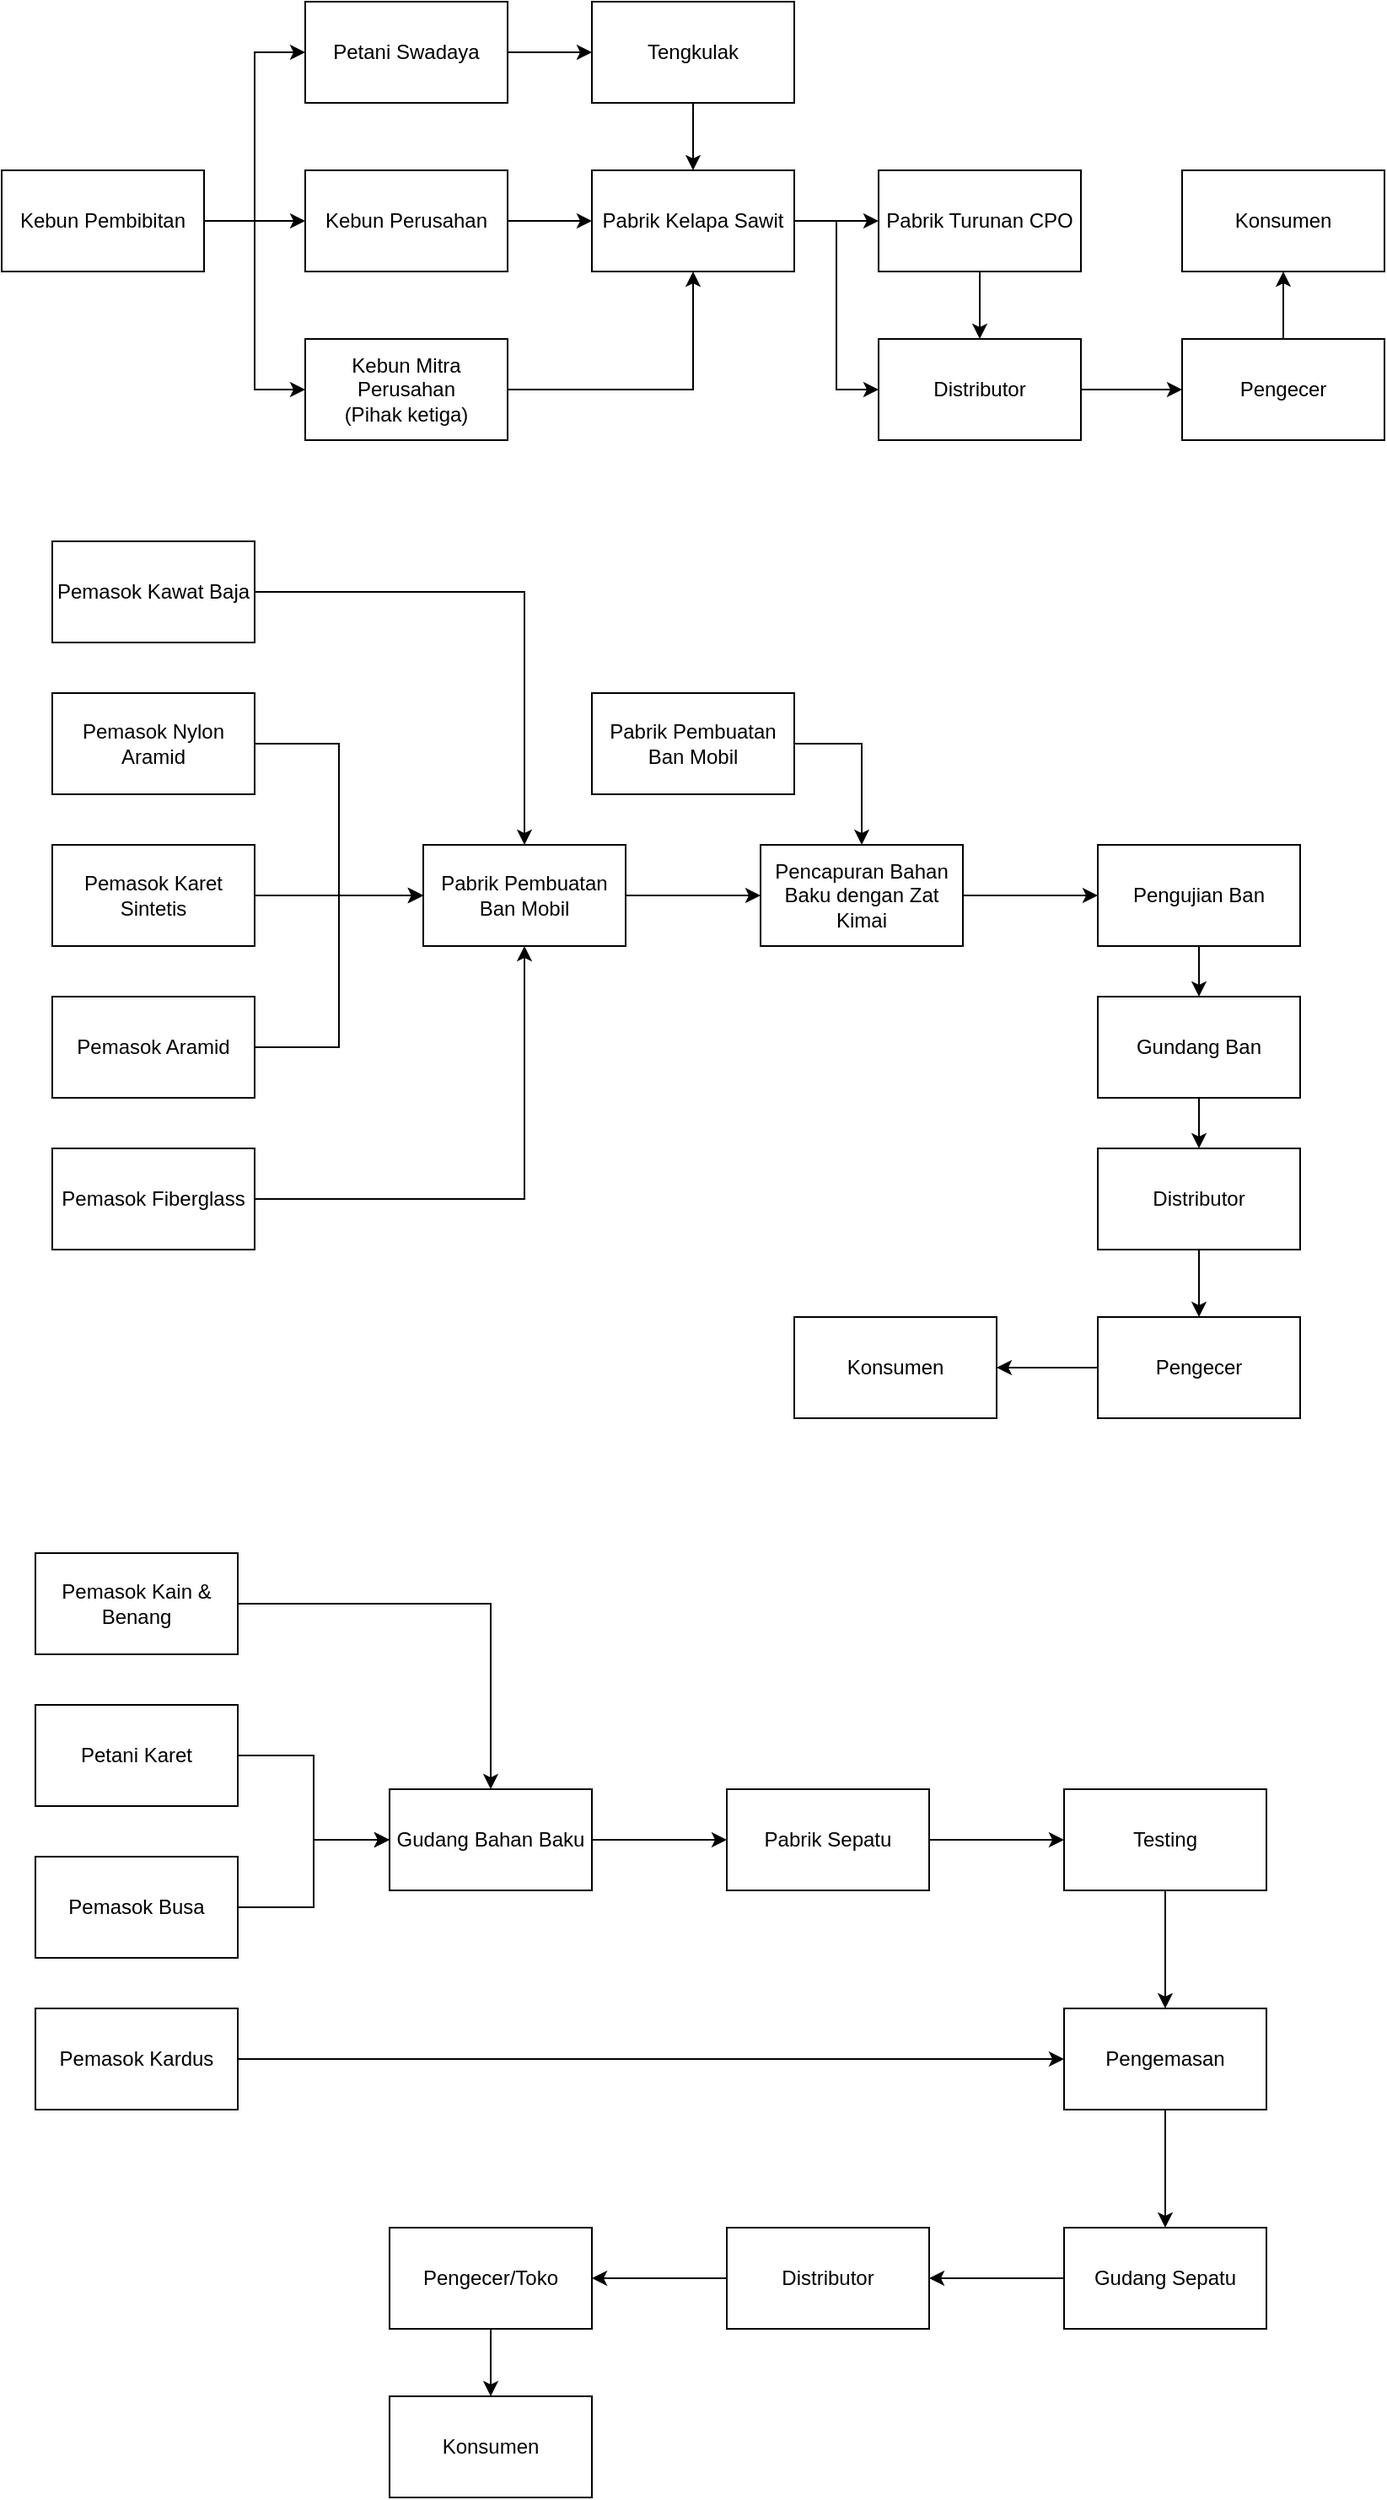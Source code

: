 <mxfile version="22.0.4" type="github">
  <diagram name="Page-1" id="KrlWbUvgsvfsjQbvGFXX">
    <mxGraphModel dx="1726" dy="1274" grid="1" gridSize="10" guides="1" tooltips="1" connect="1" arrows="1" fold="1" page="1" pageScale="1" pageWidth="850" pageHeight="1100" math="0" shadow="0">
      <root>
        <mxCell id="0" />
        <mxCell id="1" parent="0" />
        <mxCell id="RkLfia9Nj0nkvKxhkF3L-8" value="" style="edgeStyle=orthogonalEdgeStyle;rounded=0;orthogonalLoop=1;jettySize=auto;html=1;" edge="1" parent="1" source="RkLfia9Nj0nkvKxhkF3L-1" target="RkLfia9Nj0nkvKxhkF3L-4">
          <mxGeometry relative="1" as="geometry" />
        </mxCell>
        <mxCell id="RkLfia9Nj0nkvKxhkF3L-1" value="Petani Swadaya" style="rounded=0;whiteSpace=wrap;html=1;" vertex="1" parent="1">
          <mxGeometry x="190" y="40" width="120" height="60" as="geometry" />
        </mxCell>
        <mxCell id="RkLfia9Nj0nkvKxhkF3L-9" style="edgeStyle=orthogonalEdgeStyle;rounded=0;orthogonalLoop=1;jettySize=auto;html=1;entryX=0;entryY=0.5;entryDx=0;entryDy=0;" edge="1" parent="1" source="RkLfia9Nj0nkvKxhkF3L-2" target="RkLfia9Nj0nkvKxhkF3L-5">
          <mxGeometry relative="1" as="geometry" />
        </mxCell>
        <mxCell id="RkLfia9Nj0nkvKxhkF3L-2" value="Kebun Perusahan" style="rounded=0;whiteSpace=wrap;html=1;" vertex="1" parent="1">
          <mxGeometry x="190" y="140" width="120" height="60" as="geometry" />
        </mxCell>
        <mxCell id="RkLfia9Nj0nkvKxhkF3L-10" style="edgeStyle=orthogonalEdgeStyle;rounded=0;orthogonalLoop=1;jettySize=auto;html=1;entryX=0.5;entryY=1;entryDx=0;entryDy=0;" edge="1" parent="1" source="RkLfia9Nj0nkvKxhkF3L-3" target="RkLfia9Nj0nkvKxhkF3L-5">
          <mxGeometry relative="1" as="geometry" />
        </mxCell>
        <mxCell id="RkLfia9Nj0nkvKxhkF3L-3" value="Kebun Mitra Perusahan &lt;br&gt;(Pihak ketiga)" style="rounded=0;whiteSpace=wrap;html=1;" vertex="1" parent="1">
          <mxGeometry x="190" y="240" width="120" height="60" as="geometry" />
        </mxCell>
        <mxCell id="RkLfia9Nj0nkvKxhkF3L-11" value="" style="edgeStyle=orthogonalEdgeStyle;rounded=0;orthogonalLoop=1;jettySize=auto;html=1;" edge="1" parent="1" source="RkLfia9Nj0nkvKxhkF3L-4" target="RkLfia9Nj0nkvKxhkF3L-5">
          <mxGeometry relative="1" as="geometry" />
        </mxCell>
        <mxCell id="RkLfia9Nj0nkvKxhkF3L-4" value="Tengkulak" style="rounded=0;whiteSpace=wrap;html=1;" vertex="1" parent="1">
          <mxGeometry x="360" y="40" width="120" height="60" as="geometry" />
        </mxCell>
        <mxCell id="RkLfia9Nj0nkvKxhkF3L-12" value="" style="edgeStyle=orthogonalEdgeStyle;rounded=0;orthogonalLoop=1;jettySize=auto;html=1;" edge="1" parent="1" source="RkLfia9Nj0nkvKxhkF3L-5" target="RkLfia9Nj0nkvKxhkF3L-6">
          <mxGeometry relative="1" as="geometry" />
        </mxCell>
        <mxCell id="RkLfia9Nj0nkvKxhkF3L-15" style="edgeStyle=orthogonalEdgeStyle;rounded=0;orthogonalLoop=1;jettySize=auto;html=1;entryX=0;entryY=0.5;entryDx=0;entryDy=0;" edge="1" parent="1" source="RkLfia9Nj0nkvKxhkF3L-5" target="RkLfia9Nj0nkvKxhkF3L-13">
          <mxGeometry relative="1" as="geometry" />
        </mxCell>
        <mxCell id="RkLfia9Nj0nkvKxhkF3L-5" value="Pabrik Kelapa Sawit" style="rounded=0;whiteSpace=wrap;html=1;" vertex="1" parent="1">
          <mxGeometry x="360" y="140" width="120" height="60" as="geometry" />
        </mxCell>
        <mxCell id="RkLfia9Nj0nkvKxhkF3L-14" value="" style="edgeStyle=orthogonalEdgeStyle;rounded=0;orthogonalLoop=1;jettySize=auto;html=1;" edge="1" parent="1" source="RkLfia9Nj0nkvKxhkF3L-6" target="RkLfia9Nj0nkvKxhkF3L-13">
          <mxGeometry relative="1" as="geometry" />
        </mxCell>
        <mxCell id="RkLfia9Nj0nkvKxhkF3L-6" value="Pabrik Turunan CPO" style="rounded=0;whiteSpace=wrap;html=1;" vertex="1" parent="1">
          <mxGeometry x="530" y="140" width="120" height="60" as="geometry" />
        </mxCell>
        <mxCell id="RkLfia9Nj0nkvKxhkF3L-17" value="" style="edgeStyle=orthogonalEdgeStyle;rounded=0;orthogonalLoop=1;jettySize=auto;html=1;" edge="1" parent="1" source="RkLfia9Nj0nkvKxhkF3L-13" target="RkLfia9Nj0nkvKxhkF3L-16">
          <mxGeometry relative="1" as="geometry" />
        </mxCell>
        <mxCell id="RkLfia9Nj0nkvKxhkF3L-13" value="Distributor" style="rounded=0;whiteSpace=wrap;html=1;" vertex="1" parent="1">
          <mxGeometry x="530" y="240" width="120" height="60" as="geometry" />
        </mxCell>
        <mxCell id="RkLfia9Nj0nkvKxhkF3L-19" value="" style="edgeStyle=orthogonalEdgeStyle;rounded=0;orthogonalLoop=1;jettySize=auto;html=1;" edge="1" parent="1" source="RkLfia9Nj0nkvKxhkF3L-16" target="RkLfia9Nj0nkvKxhkF3L-18">
          <mxGeometry relative="1" as="geometry" />
        </mxCell>
        <mxCell id="RkLfia9Nj0nkvKxhkF3L-16" value="Pengecer" style="rounded=0;whiteSpace=wrap;html=1;" vertex="1" parent="1">
          <mxGeometry x="710" y="240" width="120" height="60" as="geometry" />
        </mxCell>
        <mxCell id="RkLfia9Nj0nkvKxhkF3L-18" value="Konsumen" style="rounded=0;whiteSpace=wrap;html=1;" vertex="1" parent="1">
          <mxGeometry x="710" y="140" width="120" height="60" as="geometry" />
        </mxCell>
        <mxCell id="RkLfia9Nj0nkvKxhkF3L-21" style="edgeStyle=orthogonalEdgeStyle;rounded=0;orthogonalLoop=1;jettySize=auto;html=1;entryX=0;entryY=0.5;entryDx=0;entryDy=0;" edge="1" parent="1" source="RkLfia9Nj0nkvKxhkF3L-20" target="RkLfia9Nj0nkvKxhkF3L-2">
          <mxGeometry relative="1" as="geometry" />
        </mxCell>
        <mxCell id="RkLfia9Nj0nkvKxhkF3L-22" style="edgeStyle=orthogonalEdgeStyle;rounded=0;orthogonalLoop=1;jettySize=auto;html=1;entryX=0;entryY=0.5;entryDx=0;entryDy=0;" edge="1" parent="1" source="RkLfia9Nj0nkvKxhkF3L-20" target="RkLfia9Nj0nkvKxhkF3L-1">
          <mxGeometry relative="1" as="geometry" />
        </mxCell>
        <mxCell id="RkLfia9Nj0nkvKxhkF3L-23" style="edgeStyle=orthogonalEdgeStyle;rounded=0;orthogonalLoop=1;jettySize=auto;html=1;entryX=0;entryY=0.5;entryDx=0;entryDy=0;" edge="1" parent="1" source="RkLfia9Nj0nkvKxhkF3L-20" target="RkLfia9Nj0nkvKxhkF3L-3">
          <mxGeometry relative="1" as="geometry" />
        </mxCell>
        <mxCell id="RkLfia9Nj0nkvKxhkF3L-20" value="Kebun Pembibitan" style="rounded=0;whiteSpace=wrap;html=1;" vertex="1" parent="1">
          <mxGeometry x="10" y="140" width="120" height="60" as="geometry" />
        </mxCell>
        <mxCell id="RkLfia9Nj0nkvKxhkF3L-30" style="edgeStyle=orthogonalEdgeStyle;rounded=0;orthogonalLoop=1;jettySize=auto;html=1;entryX=0.5;entryY=0;entryDx=0;entryDy=0;" edge="1" parent="1" source="RkLfia9Nj0nkvKxhkF3L-24" target="RkLfia9Nj0nkvKxhkF3L-29">
          <mxGeometry relative="1" as="geometry" />
        </mxCell>
        <mxCell id="RkLfia9Nj0nkvKxhkF3L-24" value="Pemasok Kawat Baja" style="rounded=0;whiteSpace=wrap;html=1;" vertex="1" parent="1">
          <mxGeometry x="40" y="360" width="120" height="60" as="geometry" />
        </mxCell>
        <mxCell id="RkLfia9Nj0nkvKxhkF3L-33" style="edgeStyle=orthogonalEdgeStyle;rounded=0;orthogonalLoop=1;jettySize=auto;html=1;entryX=0;entryY=0.5;entryDx=0;entryDy=0;" edge="1" parent="1" source="RkLfia9Nj0nkvKxhkF3L-25" target="RkLfia9Nj0nkvKxhkF3L-29">
          <mxGeometry relative="1" as="geometry" />
        </mxCell>
        <mxCell id="RkLfia9Nj0nkvKxhkF3L-25" value="Pemasok Nylon Aramid" style="rounded=0;whiteSpace=wrap;html=1;" vertex="1" parent="1">
          <mxGeometry x="40" y="450" width="120" height="60" as="geometry" />
        </mxCell>
        <mxCell id="RkLfia9Nj0nkvKxhkF3L-32" style="edgeStyle=orthogonalEdgeStyle;rounded=0;orthogonalLoop=1;jettySize=auto;html=1;exitX=1;exitY=0.5;exitDx=0;exitDy=0;entryX=0;entryY=0.5;entryDx=0;entryDy=0;" edge="1" parent="1" source="RkLfia9Nj0nkvKxhkF3L-26" target="RkLfia9Nj0nkvKxhkF3L-29">
          <mxGeometry relative="1" as="geometry" />
        </mxCell>
        <mxCell id="RkLfia9Nj0nkvKxhkF3L-26" value="Pemasok Karet Sintetis" style="rounded=0;whiteSpace=wrap;html=1;" vertex="1" parent="1">
          <mxGeometry x="40" y="540" width="120" height="60" as="geometry" />
        </mxCell>
        <mxCell id="RkLfia9Nj0nkvKxhkF3L-34" style="edgeStyle=orthogonalEdgeStyle;rounded=0;orthogonalLoop=1;jettySize=auto;html=1;entryX=0;entryY=0.5;entryDx=0;entryDy=0;" edge="1" parent="1" source="RkLfia9Nj0nkvKxhkF3L-27" target="RkLfia9Nj0nkvKxhkF3L-29">
          <mxGeometry relative="1" as="geometry" />
        </mxCell>
        <mxCell id="RkLfia9Nj0nkvKxhkF3L-27" value="Pemasok Aramid" style="rounded=0;whiteSpace=wrap;html=1;" vertex="1" parent="1">
          <mxGeometry x="40" y="630" width="120" height="60" as="geometry" />
        </mxCell>
        <mxCell id="RkLfia9Nj0nkvKxhkF3L-35" style="edgeStyle=orthogonalEdgeStyle;rounded=0;orthogonalLoop=1;jettySize=auto;html=1;entryX=0.5;entryY=1;entryDx=0;entryDy=0;" edge="1" parent="1" source="RkLfia9Nj0nkvKxhkF3L-28" target="RkLfia9Nj0nkvKxhkF3L-29">
          <mxGeometry relative="1" as="geometry" />
        </mxCell>
        <mxCell id="RkLfia9Nj0nkvKxhkF3L-28" value="Pemasok Fiberglass" style="rounded=0;whiteSpace=wrap;html=1;" vertex="1" parent="1">
          <mxGeometry x="40" y="720" width="120" height="60" as="geometry" />
        </mxCell>
        <mxCell id="RkLfia9Nj0nkvKxhkF3L-38" style="edgeStyle=orthogonalEdgeStyle;rounded=0;orthogonalLoop=1;jettySize=auto;html=1;entryX=0;entryY=0.5;entryDx=0;entryDy=0;" edge="1" parent="1" source="RkLfia9Nj0nkvKxhkF3L-29" target="RkLfia9Nj0nkvKxhkF3L-37">
          <mxGeometry relative="1" as="geometry" />
        </mxCell>
        <mxCell id="RkLfia9Nj0nkvKxhkF3L-29" value="Pabrik Pembuatan Ban Mobil" style="rounded=0;whiteSpace=wrap;html=1;" vertex="1" parent="1">
          <mxGeometry x="260" y="540" width="120" height="60" as="geometry" />
        </mxCell>
        <mxCell id="RkLfia9Nj0nkvKxhkF3L-39" style="edgeStyle=orthogonalEdgeStyle;rounded=0;orthogonalLoop=1;jettySize=auto;html=1;entryX=0.5;entryY=0;entryDx=0;entryDy=0;" edge="1" parent="1" source="RkLfia9Nj0nkvKxhkF3L-36" target="RkLfia9Nj0nkvKxhkF3L-37">
          <mxGeometry relative="1" as="geometry">
            <Array as="points">
              <mxPoint x="520" y="480" />
            </Array>
          </mxGeometry>
        </mxCell>
        <mxCell id="RkLfia9Nj0nkvKxhkF3L-36" value="Pabrik Pembuatan Ban Mobil" style="rounded=0;whiteSpace=wrap;html=1;" vertex="1" parent="1">
          <mxGeometry x="360" y="450" width="120" height="60" as="geometry" />
        </mxCell>
        <mxCell id="RkLfia9Nj0nkvKxhkF3L-41" value="" style="edgeStyle=orthogonalEdgeStyle;rounded=0;orthogonalLoop=1;jettySize=auto;html=1;" edge="1" parent="1" source="RkLfia9Nj0nkvKxhkF3L-37" target="RkLfia9Nj0nkvKxhkF3L-40">
          <mxGeometry relative="1" as="geometry" />
        </mxCell>
        <mxCell id="RkLfia9Nj0nkvKxhkF3L-37" value="Pencapuran Bahan Baku dengan Zat Kimai" style="rounded=0;whiteSpace=wrap;html=1;" vertex="1" parent="1">
          <mxGeometry x="460" y="540" width="120" height="60" as="geometry" />
        </mxCell>
        <mxCell id="RkLfia9Nj0nkvKxhkF3L-43" value="" style="edgeStyle=orthogonalEdgeStyle;rounded=0;orthogonalLoop=1;jettySize=auto;html=1;" edge="1" parent="1" source="RkLfia9Nj0nkvKxhkF3L-40" target="RkLfia9Nj0nkvKxhkF3L-42">
          <mxGeometry relative="1" as="geometry" />
        </mxCell>
        <mxCell id="RkLfia9Nj0nkvKxhkF3L-40" value="Pengujian Ban" style="whiteSpace=wrap;html=1;rounded=0;" vertex="1" parent="1">
          <mxGeometry x="660" y="540" width="120" height="60" as="geometry" />
        </mxCell>
        <mxCell id="RkLfia9Nj0nkvKxhkF3L-45" value="" style="edgeStyle=orthogonalEdgeStyle;rounded=0;orthogonalLoop=1;jettySize=auto;html=1;" edge="1" parent="1" source="RkLfia9Nj0nkvKxhkF3L-42" target="RkLfia9Nj0nkvKxhkF3L-44">
          <mxGeometry relative="1" as="geometry" />
        </mxCell>
        <mxCell id="RkLfia9Nj0nkvKxhkF3L-42" value="Gundang Ban" style="whiteSpace=wrap;html=1;rounded=0;" vertex="1" parent="1">
          <mxGeometry x="660" y="630" width="120" height="60" as="geometry" />
        </mxCell>
        <mxCell id="RkLfia9Nj0nkvKxhkF3L-47" value="" style="edgeStyle=orthogonalEdgeStyle;rounded=0;orthogonalLoop=1;jettySize=auto;html=1;" edge="1" parent="1" source="RkLfia9Nj0nkvKxhkF3L-44" target="RkLfia9Nj0nkvKxhkF3L-46">
          <mxGeometry relative="1" as="geometry" />
        </mxCell>
        <mxCell id="RkLfia9Nj0nkvKxhkF3L-44" value="Distributor" style="whiteSpace=wrap;html=1;rounded=0;" vertex="1" parent="1">
          <mxGeometry x="660" y="720" width="120" height="60" as="geometry" />
        </mxCell>
        <mxCell id="RkLfia9Nj0nkvKxhkF3L-49" value="" style="edgeStyle=orthogonalEdgeStyle;rounded=0;orthogonalLoop=1;jettySize=auto;html=1;" edge="1" parent="1" source="RkLfia9Nj0nkvKxhkF3L-46" target="RkLfia9Nj0nkvKxhkF3L-48">
          <mxGeometry relative="1" as="geometry" />
        </mxCell>
        <mxCell id="RkLfia9Nj0nkvKxhkF3L-46" value="Pengecer" style="whiteSpace=wrap;html=1;rounded=0;" vertex="1" parent="1">
          <mxGeometry x="660" y="820" width="120" height="60" as="geometry" />
        </mxCell>
        <mxCell id="RkLfia9Nj0nkvKxhkF3L-48" value="Konsumen" style="whiteSpace=wrap;html=1;rounded=0;" vertex="1" parent="1">
          <mxGeometry x="480" y="820" width="120" height="60" as="geometry" />
        </mxCell>
        <mxCell id="RkLfia9Nj0nkvKxhkF3L-55" style="edgeStyle=orthogonalEdgeStyle;rounded=0;orthogonalLoop=1;jettySize=auto;html=1;entryX=0.5;entryY=0;entryDx=0;entryDy=0;" edge="1" parent="1" source="RkLfia9Nj0nkvKxhkF3L-50" target="RkLfia9Nj0nkvKxhkF3L-54">
          <mxGeometry relative="1" as="geometry" />
        </mxCell>
        <mxCell id="RkLfia9Nj0nkvKxhkF3L-50" value="Pemasok Kain &amp;amp; Benang" style="whiteSpace=wrap;html=1;rounded=0;" vertex="1" parent="1">
          <mxGeometry x="30" y="960" width="120" height="60" as="geometry" />
        </mxCell>
        <mxCell id="RkLfia9Nj0nkvKxhkF3L-56" style="edgeStyle=orthogonalEdgeStyle;rounded=0;orthogonalLoop=1;jettySize=auto;html=1;entryX=0;entryY=0.5;entryDx=0;entryDy=0;" edge="1" parent="1" source="RkLfia9Nj0nkvKxhkF3L-51" target="RkLfia9Nj0nkvKxhkF3L-54">
          <mxGeometry relative="1" as="geometry" />
        </mxCell>
        <mxCell id="RkLfia9Nj0nkvKxhkF3L-51" value="Petani Karet" style="whiteSpace=wrap;html=1;rounded=0;" vertex="1" parent="1">
          <mxGeometry x="30" y="1050" width="120" height="60" as="geometry" />
        </mxCell>
        <mxCell id="RkLfia9Nj0nkvKxhkF3L-58" style="edgeStyle=orthogonalEdgeStyle;rounded=0;orthogonalLoop=1;jettySize=auto;html=1;entryX=0;entryY=0.5;entryDx=0;entryDy=0;" edge="1" parent="1" source="RkLfia9Nj0nkvKxhkF3L-52" target="RkLfia9Nj0nkvKxhkF3L-54">
          <mxGeometry relative="1" as="geometry" />
        </mxCell>
        <mxCell id="RkLfia9Nj0nkvKxhkF3L-52" value="Pemasok Busa" style="whiteSpace=wrap;html=1;rounded=0;" vertex="1" parent="1">
          <mxGeometry x="30" y="1140" width="120" height="60" as="geometry" />
        </mxCell>
        <mxCell id="RkLfia9Nj0nkvKxhkF3L-66" style="edgeStyle=orthogonalEdgeStyle;rounded=0;orthogonalLoop=1;jettySize=auto;html=1;entryX=0;entryY=0.5;entryDx=0;entryDy=0;" edge="1" parent="1" source="RkLfia9Nj0nkvKxhkF3L-53" target="RkLfia9Nj0nkvKxhkF3L-64">
          <mxGeometry relative="1" as="geometry" />
        </mxCell>
        <mxCell id="RkLfia9Nj0nkvKxhkF3L-53" value="Pemasok Kardus" style="whiteSpace=wrap;html=1;rounded=0;" vertex="1" parent="1">
          <mxGeometry x="30" y="1230" width="120" height="60" as="geometry" />
        </mxCell>
        <mxCell id="RkLfia9Nj0nkvKxhkF3L-61" value="" style="edgeStyle=orthogonalEdgeStyle;rounded=0;orthogonalLoop=1;jettySize=auto;html=1;" edge="1" parent="1" source="RkLfia9Nj0nkvKxhkF3L-54" target="RkLfia9Nj0nkvKxhkF3L-60">
          <mxGeometry relative="1" as="geometry" />
        </mxCell>
        <mxCell id="RkLfia9Nj0nkvKxhkF3L-54" value="Gudang Bahan Baku" style="whiteSpace=wrap;html=1;rounded=0;" vertex="1" parent="1">
          <mxGeometry x="240" y="1100" width="120" height="60" as="geometry" />
        </mxCell>
        <mxCell id="RkLfia9Nj0nkvKxhkF3L-63" value="" style="edgeStyle=orthogonalEdgeStyle;rounded=0;orthogonalLoop=1;jettySize=auto;html=1;" edge="1" parent="1" source="RkLfia9Nj0nkvKxhkF3L-60" target="RkLfia9Nj0nkvKxhkF3L-62">
          <mxGeometry relative="1" as="geometry" />
        </mxCell>
        <mxCell id="RkLfia9Nj0nkvKxhkF3L-60" value="Pabrik Sepatu" style="whiteSpace=wrap;html=1;rounded=0;" vertex="1" parent="1">
          <mxGeometry x="440" y="1100" width="120" height="60" as="geometry" />
        </mxCell>
        <mxCell id="RkLfia9Nj0nkvKxhkF3L-65" value="" style="edgeStyle=orthogonalEdgeStyle;rounded=0;orthogonalLoop=1;jettySize=auto;html=1;" edge="1" parent="1" source="RkLfia9Nj0nkvKxhkF3L-62" target="RkLfia9Nj0nkvKxhkF3L-64">
          <mxGeometry relative="1" as="geometry" />
        </mxCell>
        <mxCell id="RkLfia9Nj0nkvKxhkF3L-62" value="Testing" style="whiteSpace=wrap;html=1;rounded=0;" vertex="1" parent="1">
          <mxGeometry x="640" y="1100" width="120" height="60" as="geometry" />
        </mxCell>
        <mxCell id="RkLfia9Nj0nkvKxhkF3L-68" value="" style="edgeStyle=orthogonalEdgeStyle;rounded=0;orthogonalLoop=1;jettySize=auto;html=1;" edge="1" parent="1" source="RkLfia9Nj0nkvKxhkF3L-64" target="RkLfia9Nj0nkvKxhkF3L-67">
          <mxGeometry relative="1" as="geometry" />
        </mxCell>
        <mxCell id="RkLfia9Nj0nkvKxhkF3L-64" value="Pengemasan" style="whiteSpace=wrap;html=1;rounded=0;" vertex="1" parent="1">
          <mxGeometry x="640" y="1230" width="120" height="60" as="geometry" />
        </mxCell>
        <mxCell id="RkLfia9Nj0nkvKxhkF3L-70" value="" style="edgeStyle=orthogonalEdgeStyle;rounded=0;orthogonalLoop=1;jettySize=auto;html=1;" edge="1" parent="1" source="RkLfia9Nj0nkvKxhkF3L-67" target="RkLfia9Nj0nkvKxhkF3L-69">
          <mxGeometry relative="1" as="geometry" />
        </mxCell>
        <mxCell id="RkLfia9Nj0nkvKxhkF3L-67" value="Gudang Sepatu" style="whiteSpace=wrap;html=1;rounded=0;" vertex="1" parent="1">
          <mxGeometry x="640" y="1360" width="120" height="60" as="geometry" />
        </mxCell>
        <mxCell id="RkLfia9Nj0nkvKxhkF3L-72" value="" style="edgeStyle=orthogonalEdgeStyle;rounded=0;orthogonalLoop=1;jettySize=auto;html=1;" edge="1" parent="1" source="RkLfia9Nj0nkvKxhkF3L-69" target="RkLfia9Nj0nkvKxhkF3L-71">
          <mxGeometry relative="1" as="geometry" />
        </mxCell>
        <mxCell id="RkLfia9Nj0nkvKxhkF3L-69" value="Distributor" style="whiteSpace=wrap;html=1;rounded=0;" vertex="1" parent="1">
          <mxGeometry x="440" y="1360" width="120" height="60" as="geometry" />
        </mxCell>
        <mxCell id="RkLfia9Nj0nkvKxhkF3L-74" value="" style="edgeStyle=orthogonalEdgeStyle;rounded=0;orthogonalLoop=1;jettySize=auto;html=1;" edge="1" parent="1" source="RkLfia9Nj0nkvKxhkF3L-71" target="RkLfia9Nj0nkvKxhkF3L-73">
          <mxGeometry relative="1" as="geometry" />
        </mxCell>
        <mxCell id="RkLfia9Nj0nkvKxhkF3L-71" value="Pengecer/Toko" style="whiteSpace=wrap;html=1;rounded=0;" vertex="1" parent="1">
          <mxGeometry x="240" y="1360" width="120" height="60" as="geometry" />
        </mxCell>
        <mxCell id="RkLfia9Nj0nkvKxhkF3L-73" value="Konsumen" style="whiteSpace=wrap;html=1;rounded=0;" vertex="1" parent="1">
          <mxGeometry x="240" y="1460" width="120" height="60" as="geometry" />
        </mxCell>
      </root>
    </mxGraphModel>
  </diagram>
</mxfile>
